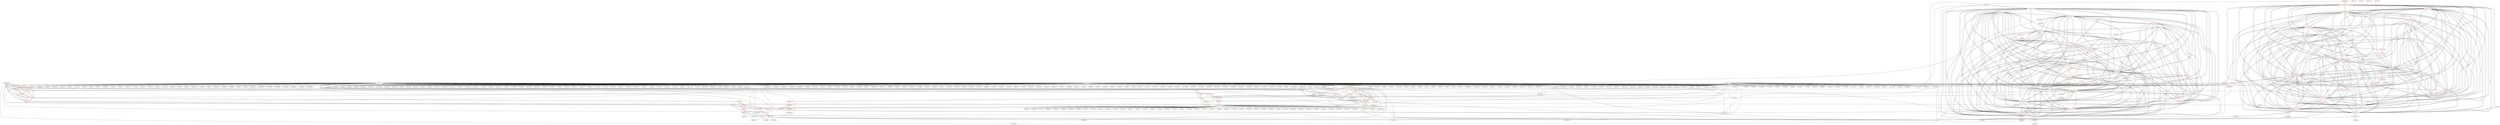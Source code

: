graph {
	468 [label="(468) R35_T2" color=red]
	469 [label="(469) R52_T1"]
	467 [label="(467) T22_T1"]
	488 [label="(488) T14_T1"]
	489 [label="(489) T15_T1"]
	491 [label="(491) T17_T1"]
	490 [label="(490) T16_T1"]
	504 [label="(504) R35_T1"]
	469 [label="(469) R52_T1" color=red]
	474 [label="(474) D1"]
	468 [label="(468) R35_T2"]
	467 [label="(467) T22_T1"]
	470 [label="(470) R58_T1" color=red]
	471 [label="(471) R57_T1"]
	472 [label="(472) D2"]
	471 [label="(471) R57_T1" color=red]
	472 [label="(472) D2"]
	470 [label="(470) R58_T1"]
	472 [label="(472) D2" color=red]
	474 [label="(474) D1"]
	473 [label="(473) C8"]
	471 [label="(471) R57_T1"]
	470 [label="(470) R58_T1"]
	508 [label="(508) R80_P3"]
	473 [label="(473) C8" color=red]
	474 [label="(474) D1"]
	472 [label="(472) D2"]
	474 [label="(474) D1" color=red]
	472 [label="(472) D2"]
	473 [label="(473) C8"]
	469 [label="(469) R52_T1"]
	475 [label="(475) R36_T2" color=red]
	60 [label="(60) U303"]
	54 [label="(54) U301"]
	480 [label="(480) T18_T2"]
	476 [label="(476) R37_T2" color=red]
	459 [label="(459) J1302"]
	435 [label="(435) TR1301"]
	481 [label="(481) T19_T2"]
	477 [label="(477) R38_T2" color=red]
	427 [label="(427) U1201"]
	40 [label="(40) U201"]
	482 [label="(482) T20_T2"]
	478 [label="(478) R39_T2" color=red]
	40 [label="(40) U201"]
	180 [label="(180) D612"]
	152 [label="(152) R602"]
	483 [label="(483) T21_T2"]
	479 [label="(479) R40_T2" color=red]
	482 [label="(482) T20_T2"]
	483 [label="(483) T21_T2"]
	481 [label="(481) T19_T2"]
	467 [label="(467) T22_T1"]
	480 [label="(480) T18_T2"]
	480 [label="(480) T18_T2" color=red]
	482 [label="(482) T20_T2"]
	483 [label="(483) T21_T2"]
	481 [label="(481) T19_T2"]
	479 [label="(479) R40_T2"]
	467 [label="(467) T22_T1"]
	475 [label="(475) R36_T2"]
	481 [label="(481) T19_T2" color=red]
	482 [label="(482) T20_T2"]
	483 [label="(483) T21_T2"]
	479 [label="(479) R40_T2"]
	467 [label="(467) T22_T1"]
	480 [label="(480) T18_T2"]
	476 [label="(476) R37_T2"]
	482 [label="(482) T20_T2" color=red]
	483 [label="(483) T21_T2"]
	481 [label="(481) T19_T2"]
	479 [label="(479) R40_T2"]
	467 [label="(467) T22_T1"]
	480 [label="(480) T18_T2"]
	477 [label="(477) R38_T2"]
	483 [label="(483) T21_T2" color=red]
	482 [label="(482) T20_T2"]
	481 [label="(481) T19_T2"]
	479 [label="(479) R40_T2"]
	467 [label="(467) T22_T1"]
	480 [label="(480) T18_T2"]
	478 [label="(478) R39_T2"]
	484 [label="(484) T10_T1" color=red]
	492 [label="(492) R23_T1"]
	500 [label="(500) R31_T1"]
	493 [label="(493) R27_T1"]
	485 [label="(485) T11_T1" color=red]
	497 [label="(497) R24_T1"]
	501 [label="(501) R32_T1"]
	494 [label="(494) R28_T1"]
	486 [label="(486) T12_T1" color=red]
	502 [label="(502) R33_T1"]
	495 [label="(495) R29_T1"]
	496 [label="(496) R25_T1"]
	487 [label="(487) T13_T1" color=red]
	503 [label="(503) R34_T1"]
	499 [label="(499) R30_T1"]
	498 [label="(498) R26_T1"]
	488 [label="(488) T14_T1" color=red]
	489 [label="(489) T15_T1"]
	491 [label="(491) T17_T1"]
	490 [label="(490) T16_T1"]
	504 [label="(504) R35_T1"]
	468 [label="(468) R35_T2"]
	500 [label="(500) R31_T1"]
	489 [label="(489) T15_T1" color=red]
	488 [label="(488) T14_T1"]
	491 [label="(491) T17_T1"]
	490 [label="(490) T16_T1"]
	504 [label="(504) R35_T1"]
	468 [label="(468) R35_T2"]
	501 [label="(501) R32_T1"]
	490 [label="(490) T16_T1" color=red]
	488 [label="(488) T14_T1"]
	489 [label="(489) T15_T1"]
	491 [label="(491) T17_T1"]
	504 [label="(504) R35_T1"]
	468 [label="(468) R35_T2"]
	502 [label="(502) R33_T1"]
	491 [label="(491) T17_T1" color=red]
	488 [label="(488) T14_T1"]
	489 [label="(489) T15_T1"]
	490 [label="(490) T16_T1"]
	504 [label="(504) R35_T1"]
	468 [label="(468) R35_T2"]
	503 [label="(503) R34_T1"]
	492 [label="(492) R23_T1" color=red]
	120 [label="(120) R411"]
	40 [label="(40) U201"]
	484 [label="(484) T10_T1"]
	493 [label="(493) R27_T1" color=red]
	500 [label="(500) R31_T1"]
	484 [label="(484) T10_T1"]
	494 [label="(494) R28_T1" color=red]
	501 [label="(501) R32_T1"]
	485 [label="(485) T11_T1"]
	495 [label="(495) R29_T1" color=red]
	502 [label="(502) R33_T1"]
	486 [label="(486) T12_T1"]
	505 [label="(505) R29_T1_T"]
	496 [label="(496) R25_T1" color=red]
	192 [label="(192) U702"]
	191 [label="(191) U701"]
	186 [label="(186) J701"]
	486 [label="(486) T12_T1"]
	497 [label="(497) R24_T1" color=red]
	329 [label="(329) D903"]
	302 [label="(302) U901"]
	318 [label="(318) R916"]
	315 [label="(315) R906"]
	427 [label="(427) U1201"]
	156 [label="(156) J603"]
	34 [label="(34) FB202"]
	323 [label="(323) D906"]
	296 [label="(296) C901"]
	180 [label="(180) D612"]
	297 [label="(297) D908"]
	322 [label="(322) C903"]
	301 [label="(301) C910"]
	179 [label="(179) D622"]
	335 [label="(335) R908"]
	300 [label="(300) C909"]
	333 [label="(333) D905"]
	325 [label="(325) R907"]
	332 [label="(332) C904"]
	338 [label="(338) R920"]
	328 [label="(328) R918"]
	319 [label="(319) D902"]
	16 [label="(16) C209"]
	178 [label="(178) D620"]
	421 [label="(421) R1206"]
	305 [label="(305) R905"]
	413 [label="(413) R1201"]
	304 [label="(304) R901"]
	414 [label="(414) J1201"]
	339 [label="(339) D904"]
	423 [label="(423) C1202"]
	428 [label="(428) C1201"]
	312 [label="(312) C902"]
	309 [label="(309) D901"]
	313 [label="(313) D907"]
	27 [label="(27) C212"]
	308 [label="(308) R914"]
	422 [label="(422) D1202"]
	345 [label="(345) R903"]
	346 [label="(346) R904"]
	344 [label="(344) R902"]
	342 [label="(342) J901"]
	398 [label="(398) FB1102"]
	352 [label="(352) C913"]
	350 [label="(350) C911"]
	351 [label="(351) C912"]
	353 [label="(353) C914"]
	181 [label="(181) D616"]
	40 [label="(40) U201"]
	485 [label="(485) T11_T1"]
	498 [label="(498) R26_T1" color=red]
	137 [label="(137) U501"]
	40 [label="(40) U201"]
	139 [label="(139) C502"]
	399 [label="(399) D1103"]
	146 [label="(146) C503"]
	144 [label="(144) FB501"]
	138 [label="(138) U502"]
	487 [label="(487) T13_T1"]
	499 [label="(499) R30_T1" color=red]
	487 [label="(487) T13_T1"]
	503 [label="(503) R34_T1"]
	500 [label="(500) R31_T1" color=red]
	493 [label="(493) R27_T1"]
	484 [label="(484) T10_T1"]
	488 [label="(488) T14_T1"]
	501 [label="(501) R32_T1" color=red]
	489 [label="(489) T15_T1"]
	485 [label="(485) T11_T1"]
	494 [label="(494) R28_T1"]
	502 [label="(502) R33_T1" color=red]
	490 [label="(490) T16_T1"]
	495 [label="(495) R29_T1"]
	486 [label="(486) T12_T1"]
	503 [label="(503) R34_T1" color=red]
	491 [label="(491) T17_T1"]
	487 [label="(487) T13_T1"]
	499 [label="(499) R30_T1"]
	504 [label="(504) R35_T1" color=red]
	488 [label="(488) T14_T1"]
	489 [label="(489) T15_T1"]
	491 [label="(491) T17_T1"]
	490 [label="(490) T16_T1"]
	468 [label="(468) R35_T2"]
	505 [label="(505) R29_T1_T" color=red]
	495 [label="(495) R29_T1"]
	506 [label="(506) T80_P3" color=red]
	507 [label="(507) R81_P3"]
	509 [label="(509) R82_P3"]
	508 [label="(508) R80_P3"]
	507 [label="(507) R81_P3" color=red]
	434 [label="(434) U1302"]
	455 [label="(455) U1303"]
	506 [label="(506) T80_P3"]
	508 [label="(508) R80_P3" color=red]
	472 [label="(472) D2"]
	506 [label="(506) T80_P3"]
	509 [label="(509) R82_P3" color=red]
	450 [label="(450) R1312"]
	506 [label="(506) T80_P3"]
	510 [label="(510) T22_T1_2" color=red]
	527 [label="(527) T10_T1_2"]
	528 [label="(528) T11_T1_2"]
	529 [label="(529) T12_T1_2"]
	530 [label="(530) T13_T1_2"]
	525 [label="(525) T20_T2_2"]
	531 [label="(531) T14_T1_2"]
	532 [label="(532) T15_T1_2"]
	523 [label="(523) T18_T2_2"]
	526 [label="(526) T21_T2_2"]
	524 [label="(524) T19_T2_2"]
	516 [label="(516) C8_2"]
	533 [label="(533) T16_T1_2"]
	534 [label="(534) T17_T1_2"]
	515 [label="(515) D2_2"]
	514 [label="(514) R57_T1_2"]
	511 [label="(511) R35_T2_2"]
	512 [label="(512) R52_T1_2"]
	522 [label="(522) R40_T2_2"]
	511 [label="(511) R35_T2_2" color=red]
	512 [label="(512) R52_T1_2"]
	510 [label="(510) T22_T1_2"]
	531 [label="(531) T14_T1_2"]
	532 [label="(532) T15_T1_2"]
	534 [label="(534) T17_T1_2"]
	533 [label="(533) T16_T1_2"]
	547 [label="(547) R35_T1_2"]
	512 [label="(512) R52_T1_2" color=red]
	517 [label="(517) D1_2"]
	511 [label="(511) R35_T2_2"]
	510 [label="(510) T22_T1_2"]
	513 [label="(513) R58_T1_2" color=red]
	515 [label="(515) D2_2"]
	522 [label="(522) R40_T2_2"]
	536 [label="(536) R27_T1_2"]
	537 [label="(537) R28_T1_2"]
	538 [label="(538) R29_T1_2"]
	542 [label="(542) R30_T1_2"]
	547 [label="(547) R35_T1_2"]
	548 [label="(548) R58_T1_T_2"]
	514 [label="(514) R57_T1_2" color=red]
	527 [label="(527) T10_T1_2"]
	528 [label="(528) T11_T1_2"]
	529 [label="(529) T12_T1_2"]
	530 [label="(530) T13_T1_2"]
	525 [label="(525) T20_T2_2"]
	531 [label="(531) T14_T1_2"]
	532 [label="(532) T15_T1_2"]
	523 [label="(523) T18_T2_2"]
	526 [label="(526) T21_T2_2"]
	524 [label="(524) T19_T2_2"]
	516 [label="(516) C8_2"]
	533 [label="(533) T16_T1_2"]
	534 [label="(534) T17_T1_2"]
	515 [label="(515) D2_2"]
	510 [label="(510) T22_T1_2"]
	548 [label="(548) R58_T1_T_2"]
	515 [label="(515) D2_2" color=red]
	513 [label="(513) R58_T1_2"]
	522 [label="(522) R40_T2_2"]
	536 [label="(536) R27_T1_2"]
	537 [label="(537) R28_T1_2"]
	538 [label="(538) R29_T1_2"]
	542 [label="(542) R30_T1_2"]
	547 [label="(547) R35_T1_2"]
	527 [label="(527) T10_T1_2"]
	528 [label="(528) T11_T1_2"]
	529 [label="(529) T12_T1_2"]
	530 [label="(530) T13_T1_2"]
	525 [label="(525) T20_T2_2"]
	531 [label="(531) T14_T1_2"]
	532 [label="(532) T15_T1_2"]
	523 [label="(523) T18_T2_2"]
	526 [label="(526) T21_T2_2"]
	524 [label="(524) T19_T2_2"]
	516 [label="(516) C8_2"]
	533 [label="(533) T16_T1_2"]
	534 [label="(534) T17_T1_2"]
	510 [label="(510) T22_T1_2"]
	514 [label="(514) R57_T1_2"]
	517 [label="(517) D1_2"]
	548 [label="(548) R58_T1_T_2"]
	551 [label="(551) R80_P3_2"]
	516 [label="(516) C8_2" color=red]
	527 [label="(527) T10_T1_2"]
	528 [label="(528) T11_T1_2"]
	529 [label="(529) T12_T1_2"]
	530 [label="(530) T13_T1_2"]
	525 [label="(525) T20_T2_2"]
	531 [label="(531) T14_T1_2"]
	532 [label="(532) T15_T1_2"]
	523 [label="(523) T18_T2_2"]
	526 [label="(526) T21_T2_2"]
	524 [label="(524) T19_T2_2"]
	533 [label="(533) T16_T1_2"]
	534 [label="(534) T17_T1_2"]
	515 [label="(515) D2_2"]
	510 [label="(510) T22_T1_2"]
	514 [label="(514) R57_T1_2"]
	517 [label="(517) D1_2"]
	517 [label="(517) D1_2" color=red]
	515 [label="(515) D2_2"]
	516 [label="(516) C8_2"]
	512 [label="(512) R52_T1_2"]
	518 [label="(518) R36_T2_2" color=red]
	256 [label="(256) K803"]
	253 [label="(253) J804"]
	523 [label="(523) T18_T2_2"]
	519 [label="(519) R37_T2_2" color=red]
	101 [label="(101) U403"]
	40 [label="(40) U201"]
	524 [label="(524) T19_T2_2"]
	520 [label="(520) R38_T2_2" color=red]
	224 [label="(224) R715"]
	222 [label="(222) D707"]
	525 [label="(525) T20_T2_2"]
	521 [label="(521) R39_T2_2" color=red]
	219 [label="(219) R714"]
	217 [label="(217) D706"]
	526 [label="(526) T21_T2_2"]
	522 [label="(522) R40_T2_2" color=red]
	515 [label="(515) D2_2"]
	513 [label="(513) R58_T1_2"]
	536 [label="(536) R27_T1_2"]
	537 [label="(537) R28_T1_2"]
	538 [label="(538) R29_T1_2"]
	542 [label="(542) R30_T1_2"]
	547 [label="(547) R35_T1_2"]
	525 [label="(525) T20_T2_2"]
	526 [label="(526) T21_T2_2"]
	524 [label="(524) T19_T2_2"]
	510 [label="(510) T22_T1_2"]
	523 [label="(523) T18_T2_2"]
	523 [label="(523) T18_T2_2" color=red]
	527 [label="(527) T10_T1_2"]
	528 [label="(528) T11_T1_2"]
	529 [label="(529) T12_T1_2"]
	530 [label="(530) T13_T1_2"]
	525 [label="(525) T20_T2_2"]
	531 [label="(531) T14_T1_2"]
	532 [label="(532) T15_T1_2"]
	526 [label="(526) T21_T2_2"]
	524 [label="(524) T19_T2_2"]
	516 [label="(516) C8_2"]
	533 [label="(533) T16_T1_2"]
	534 [label="(534) T17_T1_2"]
	515 [label="(515) D2_2"]
	510 [label="(510) T22_T1_2"]
	514 [label="(514) R57_T1_2"]
	522 [label="(522) R40_T2_2"]
	518 [label="(518) R36_T2_2"]
	524 [label="(524) T19_T2_2" color=red]
	527 [label="(527) T10_T1_2"]
	528 [label="(528) T11_T1_2"]
	529 [label="(529) T12_T1_2"]
	530 [label="(530) T13_T1_2"]
	525 [label="(525) T20_T2_2"]
	531 [label="(531) T14_T1_2"]
	532 [label="(532) T15_T1_2"]
	523 [label="(523) T18_T2_2"]
	526 [label="(526) T21_T2_2"]
	516 [label="(516) C8_2"]
	533 [label="(533) T16_T1_2"]
	534 [label="(534) T17_T1_2"]
	515 [label="(515) D2_2"]
	510 [label="(510) T22_T1_2"]
	514 [label="(514) R57_T1_2"]
	522 [label="(522) R40_T2_2"]
	519 [label="(519) R37_T2_2"]
	525 [label="(525) T20_T2_2" color=red]
	527 [label="(527) T10_T1_2"]
	528 [label="(528) T11_T1_2"]
	529 [label="(529) T12_T1_2"]
	530 [label="(530) T13_T1_2"]
	531 [label="(531) T14_T1_2"]
	532 [label="(532) T15_T1_2"]
	523 [label="(523) T18_T2_2"]
	526 [label="(526) T21_T2_2"]
	524 [label="(524) T19_T2_2"]
	516 [label="(516) C8_2"]
	533 [label="(533) T16_T1_2"]
	534 [label="(534) T17_T1_2"]
	515 [label="(515) D2_2"]
	510 [label="(510) T22_T1_2"]
	514 [label="(514) R57_T1_2"]
	522 [label="(522) R40_T2_2"]
	520 [label="(520) R38_T2_2"]
	526 [label="(526) T21_T2_2" color=red]
	527 [label="(527) T10_T1_2"]
	528 [label="(528) T11_T1_2"]
	529 [label="(529) T12_T1_2"]
	530 [label="(530) T13_T1_2"]
	525 [label="(525) T20_T2_2"]
	531 [label="(531) T14_T1_2"]
	532 [label="(532) T15_T1_2"]
	523 [label="(523) T18_T2_2"]
	524 [label="(524) T19_T2_2"]
	516 [label="(516) C8_2"]
	533 [label="(533) T16_T1_2"]
	534 [label="(534) T17_T1_2"]
	515 [label="(515) D2_2"]
	510 [label="(510) T22_T1_2"]
	514 [label="(514) R57_T1_2"]
	522 [label="(522) R40_T2_2"]
	521 [label="(521) R39_T2_2"]
	527 [label="(527) T10_T1_2" color=red]
	528 [label="(528) T11_T1_2"]
	529 [label="(529) T12_T1_2"]
	530 [label="(530) T13_T1_2"]
	525 [label="(525) T20_T2_2"]
	531 [label="(531) T14_T1_2"]
	532 [label="(532) T15_T1_2"]
	523 [label="(523) T18_T2_2"]
	526 [label="(526) T21_T2_2"]
	524 [label="(524) T19_T2_2"]
	516 [label="(516) C8_2"]
	533 [label="(533) T16_T1_2"]
	534 [label="(534) T17_T1_2"]
	515 [label="(515) D2_2"]
	510 [label="(510) T22_T1_2"]
	514 [label="(514) R57_T1_2"]
	535 [label="(535) R23_T1_2"]
	543 [label="(543) R31_T1_2"]
	536 [label="(536) R27_T1_2"]
	528 [label="(528) T11_T1_2" color=red]
	527 [label="(527) T10_T1_2"]
	529 [label="(529) T12_T1_2"]
	530 [label="(530) T13_T1_2"]
	525 [label="(525) T20_T2_2"]
	531 [label="(531) T14_T1_2"]
	532 [label="(532) T15_T1_2"]
	523 [label="(523) T18_T2_2"]
	526 [label="(526) T21_T2_2"]
	524 [label="(524) T19_T2_2"]
	516 [label="(516) C8_2"]
	533 [label="(533) T16_T1_2"]
	534 [label="(534) T17_T1_2"]
	515 [label="(515) D2_2"]
	510 [label="(510) T22_T1_2"]
	514 [label="(514) R57_T1_2"]
	540 [label="(540) R24_T1_2"]
	544 [label="(544) R32_T1_2"]
	537 [label="(537) R28_T1_2"]
	529 [label="(529) T12_T1_2" color=red]
	527 [label="(527) T10_T1_2"]
	528 [label="(528) T11_T1_2"]
	530 [label="(530) T13_T1_2"]
	525 [label="(525) T20_T2_2"]
	531 [label="(531) T14_T1_2"]
	532 [label="(532) T15_T1_2"]
	523 [label="(523) T18_T2_2"]
	526 [label="(526) T21_T2_2"]
	524 [label="(524) T19_T2_2"]
	516 [label="(516) C8_2"]
	533 [label="(533) T16_T1_2"]
	534 [label="(534) T17_T1_2"]
	515 [label="(515) D2_2"]
	510 [label="(510) T22_T1_2"]
	514 [label="(514) R57_T1_2"]
	545 [label="(545) R33_T1_2"]
	538 [label="(538) R29_T1_2"]
	539 [label="(539) R25_T1_2"]
	530 [label="(530) T13_T1_2" color=red]
	527 [label="(527) T10_T1_2"]
	528 [label="(528) T11_T1_2"]
	529 [label="(529) T12_T1_2"]
	525 [label="(525) T20_T2_2"]
	531 [label="(531) T14_T1_2"]
	532 [label="(532) T15_T1_2"]
	523 [label="(523) T18_T2_2"]
	526 [label="(526) T21_T2_2"]
	524 [label="(524) T19_T2_2"]
	516 [label="(516) C8_2"]
	533 [label="(533) T16_T1_2"]
	534 [label="(534) T17_T1_2"]
	515 [label="(515) D2_2"]
	510 [label="(510) T22_T1_2"]
	514 [label="(514) R57_T1_2"]
	546 [label="(546) R34_T1_2"]
	542 [label="(542) R30_T1_2"]
	541 [label="(541) R26_T1_2"]
	531 [label="(531) T14_T1_2" color=red]
	527 [label="(527) T10_T1_2"]
	528 [label="(528) T11_T1_2"]
	529 [label="(529) T12_T1_2"]
	530 [label="(530) T13_T1_2"]
	525 [label="(525) T20_T2_2"]
	532 [label="(532) T15_T1_2"]
	523 [label="(523) T18_T2_2"]
	526 [label="(526) T21_T2_2"]
	524 [label="(524) T19_T2_2"]
	516 [label="(516) C8_2"]
	533 [label="(533) T16_T1_2"]
	534 [label="(534) T17_T1_2"]
	515 [label="(515) D2_2"]
	510 [label="(510) T22_T1_2"]
	514 [label="(514) R57_T1_2"]
	547 [label="(547) R35_T1_2"]
	511 [label="(511) R35_T2_2"]
	543 [label="(543) R31_T1_2"]
	532 [label="(532) T15_T1_2" color=red]
	527 [label="(527) T10_T1_2"]
	528 [label="(528) T11_T1_2"]
	529 [label="(529) T12_T1_2"]
	530 [label="(530) T13_T1_2"]
	525 [label="(525) T20_T2_2"]
	531 [label="(531) T14_T1_2"]
	523 [label="(523) T18_T2_2"]
	526 [label="(526) T21_T2_2"]
	524 [label="(524) T19_T2_2"]
	516 [label="(516) C8_2"]
	533 [label="(533) T16_T1_2"]
	534 [label="(534) T17_T1_2"]
	515 [label="(515) D2_2"]
	510 [label="(510) T22_T1_2"]
	514 [label="(514) R57_T1_2"]
	547 [label="(547) R35_T1_2"]
	511 [label="(511) R35_T2_2"]
	544 [label="(544) R32_T1_2"]
	533 [label="(533) T16_T1_2" color=red]
	527 [label="(527) T10_T1_2"]
	528 [label="(528) T11_T1_2"]
	529 [label="(529) T12_T1_2"]
	530 [label="(530) T13_T1_2"]
	525 [label="(525) T20_T2_2"]
	531 [label="(531) T14_T1_2"]
	532 [label="(532) T15_T1_2"]
	523 [label="(523) T18_T2_2"]
	526 [label="(526) T21_T2_2"]
	524 [label="(524) T19_T2_2"]
	516 [label="(516) C8_2"]
	534 [label="(534) T17_T1_2"]
	515 [label="(515) D2_2"]
	510 [label="(510) T22_T1_2"]
	514 [label="(514) R57_T1_2"]
	547 [label="(547) R35_T1_2"]
	511 [label="(511) R35_T2_2"]
	545 [label="(545) R33_T1_2"]
	534 [label="(534) T17_T1_2" color=red]
	527 [label="(527) T10_T1_2"]
	528 [label="(528) T11_T1_2"]
	529 [label="(529) T12_T1_2"]
	530 [label="(530) T13_T1_2"]
	525 [label="(525) T20_T2_2"]
	531 [label="(531) T14_T1_2"]
	532 [label="(532) T15_T1_2"]
	523 [label="(523) T18_T2_2"]
	526 [label="(526) T21_T2_2"]
	524 [label="(524) T19_T2_2"]
	516 [label="(516) C8_2"]
	533 [label="(533) T16_T1_2"]
	515 [label="(515) D2_2"]
	510 [label="(510) T22_T1_2"]
	514 [label="(514) R57_T1_2"]
	547 [label="(547) R35_T1_2"]
	511 [label="(511) R35_T2_2"]
	546 [label="(546) R34_T1_2"]
	535 [label="(535) R23_T1_2" color=red]
	119 [label="(119) U402"]
	98 [label="(98) C403"]
	527 [label="(527) T10_T1_2"]
	536 [label="(536) R27_T1_2" color=red]
	515 [label="(515) D2_2"]
	513 [label="(513) R58_T1_2"]
	522 [label="(522) R40_T2_2"]
	537 [label="(537) R28_T1_2"]
	538 [label="(538) R29_T1_2"]
	542 [label="(542) R30_T1_2"]
	547 [label="(547) R35_T1_2"]
	543 [label="(543) R31_T1_2"]
	527 [label="(527) T10_T1_2"]
	537 [label="(537) R28_T1_2" color=red]
	515 [label="(515) D2_2"]
	513 [label="(513) R58_T1_2"]
	522 [label="(522) R40_T2_2"]
	536 [label="(536) R27_T1_2"]
	538 [label="(538) R29_T1_2"]
	542 [label="(542) R30_T1_2"]
	547 [label="(547) R35_T1_2"]
	544 [label="(544) R32_T1_2"]
	528 [label="(528) T11_T1_2"]
	538 [label="(538) R29_T1_2" color=red]
	515 [label="(515) D2_2"]
	513 [label="(513) R58_T1_2"]
	522 [label="(522) R40_T2_2"]
	536 [label="(536) R27_T1_2"]
	537 [label="(537) R28_T1_2"]
	542 [label="(542) R30_T1_2"]
	547 [label="(547) R35_T1_2"]
	545 [label="(545) R33_T1_2"]
	529 [label="(529) T12_T1_2"]
	539 [label="(539) R25_T1_2" color=red]
	369 [label="(369) U1002"]
	373 [label="(373) R1001"]
	529 [label="(529) T12_T1_2"]
	540 [label="(540) R24_T1_2" color=red]
	40 [label="(40) U201"]
	528 [label="(528) T11_T1_2"]
	541 [label="(541) R26_T1_2" color=red]
	40 [label="(40) U201"]
	75 [label="(75) R304"]
	530 [label="(530) T13_T1_2"]
	542 [label="(542) R30_T1_2" color=red]
	515 [label="(515) D2_2"]
	513 [label="(513) R58_T1_2"]
	522 [label="(522) R40_T2_2"]
	536 [label="(536) R27_T1_2"]
	537 [label="(537) R28_T1_2"]
	538 [label="(538) R29_T1_2"]
	547 [label="(547) R35_T1_2"]
	530 [label="(530) T13_T1_2"]
	546 [label="(546) R34_T1_2"]
	543 [label="(543) R31_T1_2" color=red]
	536 [label="(536) R27_T1_2"]
	527 [label="(527) T10_T1_2"]
	531 [label="(531) T14_T1_2"]
	544 [label="(544) R32_T1_2" color=red]
	532 [label="(532) T15_T1_2"]
	528 [label="(528) T11_T1_2"]
	537 [label="(537) R28_T1_2"]
	545 [label="(545) R33_T1_2" color=red]
	533 [label="(533) T16_T1_2"]
	538 [label="(538) R29_T1_2"]
	529 [label="(529) T12_T1_2"]
	546 [label="(546) R34_T1_2" color=red]
	534 [label="(534) T17_T1_2"]
	530 [label="(530) T13_T1_2"]
	542 [label="(542) R30_T1_2"]
	547 [label="(547) R35_T1_2" color=red]
	515 [label="(515) D2_2"]
	513 [label="(513) R58_T1_2"]
	522 [label="(522) R40_T2_2"]
	536 [label="(536) R27_T1_2"]
	537 [label="(537) R28_T1_2"]
	538 [label="(538) R29_T1_2"]
	542 [label="(542) R30_T1_2"]
	531 [label="(531) T14_T1_2"]
	532 [label="(532) T15_T1_2"]
	534 [label="(534) T17_T1_2"]
	533 [label="(533) T16_T1_2"]
	511 [label="(511) R35_T2_2"]
	548 [label="(548) R58_T1_T_2" color=red]
	514 [label="(514) R57_T1_2"]
	515 [label="(515) D2_2"]
	513 [label="(513) R58_T1_2"]
	549 [label="(549) T80_P3_2" color=red]
	550 [label="(550) R81_P3_2"]
	552 [label="(552) R82_P3_2"]
	551 [label="(551) R80_P3_2"]
	550 [label="(550) R81_P3_2" color=red]
	119 [label="(119) U402"]
	549 [label="(549) T80_P3_2"]
	551 [label="(551) R80_P3_2" color=red]
	515 [label="(515) D2_2"]
	549 [label="(549) T80_P3_2"]
	552 [label="(552) R82_P3_2" color=red]
	128 [label="(128) C408"]
	549 [label="(549) T80_P3_2"]
	553 [label="(553) T22_T1_3" color=red]
	570 [label="(570) T10_T1_3"]
	571 [label="(571) T11_T1_3"]
	572 [label="(572) T12_T1_3"]
	573 [label="(573) T13_T1_3"]
	568 [label="(568) T20_T2_3"]
	574 [label="(574) T14_T1_3"]
	575 [label="(575) T15_T1_3"]
	566 [label="(566) T18_T2_3"]
	569 [label="(569) T21_T2_3"]
	567 [label="(567) T19_T2_3"]
	559 [label="(559) C8_3"]
	576 [label="(576) T16_T1_3"]
	577 [label="(577) T17_T1_3"]
	558 [label="(558) D2_3"]
	557 [label="(557) R57_T1_3"]
	554 [label="(554) R35_T2_3"]
	555 [label="(555) R52_T1_3"]
	565 [label="(565) R40_T2_3"]
	554 [label="(554) R35_T2_3" color=red]
	555 [label="(555) R52_T1_3"]
	553 [label="(553) T22_T1_3"]
	574 [label="(574) T14_T1_3"]
	575 [label="(575) T15_T1_3"]
	577 [label="(577) T17_T1_3"]
	576 [label="(576) T16_T1_3"]
	590 [label="(590) R35_T1_3"]
	555 [label="(555) R52_T1_3" color=red]
	560 [label="(560) D1_3"]
	554 [label="(554) R35_T2_3"]
	553 [label="(553) T22_T1_3"]
	556 [label="(556) R58_T1_3" color=red]
	557 [label="(557) R57_T1_3"]
	558 [label="(558) D2_3"]
	591 [label="(591) R58_T1_T_3"]
	557 [label="(557) R57_T1_3" color=red]
	570 [label="(570) T10_T1_3"]
	571 [label="(571) T11_T1_3"]
	572 [label="(572) T12_T1_3"]
	573 [label="(573) T13_T1_3"]
	568 [label="(568) T20_T2_3"]
	574 [label="(574) T14_T1_3"]
	575 [label="(575) T15_T1_3"]
	566 [label="(566) T18_T2_3"]
	569 [label="(569) T21_T2_3"]
	567 [label="(567) T19_T2_3"]
	559 [label="(559) C8_3"]
	576 [label="(576) T16_T1_3"]
	577 [label="(577) T17_T1_3"]
	558 [label="(558) D2_3"]
	553 [label="(553) T22_T1_3"]
	556 [label="(556) R58_T1_3"]
	558 [label="(558) D2_3" color=red]
	591 [label="(591) R58_T1_T_3"]
	565 [label="(565) R40_T2_3"]
	579 [label="(579) R27_T1_3"]
	580 [label="(580) R28_T1_3"]
	581 [label="(581) R29_T1_3"]
	585 [label="(585) R30_T1_3"]
	590 [label="(590) R35_T1_3"]
	570 [label="(570) T10_T1_3"]
	571 [label="(571) T11_T1_3"]
	572 [label="(572) T12_T1_3"]
	573 [label="(573) T13_T1_3"]
	568 [label="(568) T20_T2_3"]
	574 [label="(574) T14_T1_3"]
	575 [label="(575) T15_T1_3"]
	566 [label="(566) T18_T2_3"]
	569 [label="(569) T21_T2_3"]
	567 [label="(567) T19_T2_3"]
	559 [label="(559) C8_3"]
	576 [label="(576) T16_T1_3"]
	577 [label="(577) T17_T1_3"]
	553 [label="(553) T22_T1_3"]
	557 [label="(557) R57_T1_3"]
	560 [label="(560) D1_3"]
	556 [label="(556) R58_T1_3"]
	594 [label="(594) R80_P3_3"]
	559 [label="(559) C8_3" color=red]
	570 [label="(570) T10_T1_3"]
	571 [label="(571) T11_T1_3"]
	572 [label="(572) T12_T1_3"]
	573 [label="(573) T13_T1_3"]
	568 [label="(568) T20_T2_3"]
	574 [label="(574) T14_T1_3"]
	575 [label="(575) T15_T1_3"]
	566 [label="(566) T18_T2_3"]
	569 [label="(569) T21_T2_3"]
	567 [label="(567) T19_T2_3"]
	576 [label="(576) T16_T1_3"]
	577 [label="(577) T17_T1_3"]
	558 [label="(558) D2_3"]
	553 [label="(553) T22_T1_3"]
	557 [label="(557) R57_T1_3"]
	560 [label="(560) D1_3"]
	560 [label="(560) D1_3" color=red]
	558 [label="(558) D2_3"]
	559 [label="(559) C8_3"]
	555 [label="(555) R52_T1_3"]
	561 [label="(561) R36_T2_3" color=red]
	78 [label="(78) R308"]
	40 [label="(40) U201"]
	566 [label="(566) T18_T2_3"]
	562 [label="(562) R37_T2_3" color=red]
	40 [label="(40) U201"]
	381 [label="(381) U1001"]
	567 [label="(567) T19_T2_3"]
	563 [label="(563) R38_T2_3" color=red]
	434 [label="(434) U1302"]
	568 [label="(568) T20_T2_3"]
	564 [label="(564) R39_T2_3" color=red]
	368 [label="(368) J1001"]
	40 [label="(40) U201"]
	357 [label="(357) R1008"]
	569 [label="(569) T21_T2_3"]
	565 [label="(565) R40_T2_3" color=red]
	558 [label="(558) D2_3"]
	591 [label="(591) R58_T1_T_3"]
	579 [label="(579) R27_T1_3"]
	580 [label="(580) R28_T1_3"]
	581 [label="(581) R29_T1_3"]
	585 [label="(585) R30_T1_3"]
	590 [label="(590) R35_T1_3"]
	568 [label="(568) T20_T2_3"]
	569 [label="(569) T21_T2_3"]
	567 [label="(567) T19_T2_3"]
	553 [label="(553) T22_T1_3"]
	566 [label="(566) T18_T2_3"]
	566 [label="(566) T18_T2_3" color=red]
	570 [label="(570) T10_T1_3"]
	571 [label="(571) T11_T1_3"]
	572 [label="(572) T12_T1_3"]
	573 [label="(573) T13_T1_3"]
	568 [label="(568) T20_T2_3"]
	574 [label="(574) T14_T1_3"]
	575 [label="(575) T15_T1_3"]
	569 [label="(569) T21_T2_3"]
	567 [label="(567) T19_T2_3"]
	559 [label="(559) C8_3"]
	576 [label="(576) T16_T1_3"]
	577 [label="(577) T17_T1_3"]
	558 [label="(558) D2_3"]
	553 [label="(553) T22_T1_3"]
	557 [label="(557) R57_T1_3"]
	565 [label="(565) R40_T2_3"]
	561 [label="(561) R36_T2_3"]
	567 [label="(567) T19_T2_3" color=red]
	570 [label="(570) T10_T1_3"]
	571 [label="(571) T11_T1_3"]
	572 [label="(572) T12_T1_3"]
	573 [label="(573) T13_T1_3"]
	568 [label="(568) T20_T2_3"]
	574 [label="(574) T14_T1_3"]
	575 [label="(575) T15_T1_3"]
	566 [label="(566) T18_T2_3"]
	569 [label="(569) T21_T2_3"]
	559 [label="(559) C8_3"]
	576 [label="(576) T16_T1_3"]
	577 [label="(577) T17_T1_3"]
	558 [label="(558) D2_3"]
	553 [label="(553) T22_T1_3"]
	557 [label="(557) R57_T1_3"]
	565 [label="(565) R40_T2_3"]
	562 [label="(562) R37_T2_3"]
	568 [label="(568) T20_T2_3" color=red]
	570 [label="(570) T10_T1_3"]
	571 [label="(571) T11_T1_3"]
	572 [label="(572) T12_T1_3"]
	573 [label="(573) T13_T1_3"]
	574 [label="(574) T14_T1_3"]
	575 [label="(575) T15_T1_3"]
	566 [label="(566) T18_T2_3"]
	569 [label="(569) T21_T2_3"]
	567 [label="(567) T19_T2_3"]
	559 [label="(559) C8_3"]
	576 [label="(576) T16_T1_3"]
	577 [label="(577) T17_T1_3"]
	558 [label="(558) D2_3"]
	553 [label="(553) T22_T1_3"]
	557 [label="(557) R57_T1_3"]
	565 [label="(565) R40_T2_3"]
	563 [label="(563) R38_T2_3"]
	569 [label="(569) T21_T2_3" color=red]
	570 [label="(570) T10_T1_3"]
	571 [label="(571) T11_T1_3"]
	572 [label="(572) T12_T1_3"]
	573 [label="(573) T13_T1_3"]
	568 [label="(568) T20_T2_3"]
	574 [label="(574) T14_T1_3"]
	575 [label="(575) T15_T1_3"]
	566 [label="(566) T18_T2_3"]
	567 [label="(567) T19_T2_3"]
	559 [label="(559) C8_3"]
	576 [label="(576) T16_T1_3"]
	577 [label="(577) T17_T1_3"]
	558 [label="(558) D2_3"]
	553 [label="(553) T22_T1_3"]
	557 [label="(557) R57_T1_3"]
	565 [label="(565) R40_T2_3"]
	564 [label="(564) R39_T2_3"]
	570 [label="(570) T10_T1_3" color=red]
	571 [label="(571) T11_T1_3"]
	572 [label="(572) T12_T1_3"]
	573 [label="(573) T13_T1_3"]
	568 [label="(568) T20_T2_3"]
	574 [label="(574) T14_T1_3"]
	575 [label="(575) T15_T1_3"]
	566 [label="(566) T18_T2_3"]
	569 [label="(569) T21_T2_3"]
	567 [label="(567) T19_T2_3"]
	559 [label="(559) C8_3"]
	576 [label="(576) T16_T1_3"]
	577 [label="(577) T17_T1_3"]
	558 [label="(558) D2_3"]
	553 [label="(553) T22_T1_3"]
	557 [label="(557) R57_T1_3"]
	578 [label="(578) R23_T1_3"]
	586 [label="(586) R31_T1_3"]
	579 [label="(579) R27_T1_3"]
	571 [label="(571) T11_T1_3" color=red]
	570 [label="(570) T10_T1_3"]
	572 [label="(572) T12_T1_3"]
	573 [label="(573) T13_T1_3"]
	568 [label="(568) T20_T2_3"]
	574 [label="(574) T14_T1_3"]
	575 [label="(575) T15_T1_3"]
	566 [label="(566) T18_T2_3"]
	569 [label="(569) T21_T2_3"]
	567 [label="(567) T19_T2_3"]
	559 [label="(559) C8_3"]
	576 [label="(576) T16_T1_3"]
	577 [label="(577) T17_T1_3"]
	558 [label="(558) D2_3"]
	553 [label="(553) T22_T1_3"]
	557 [label="(557) R57_T1_3"]
	583 [label="(583) R24_T1_3"]
	587 [label="(587) R32_T1_3"]
	580 [label="(580) R28_T1_3"]
	572 [label="(572) T12_T1_3" color=red]
	570 [label="(570) T10_T1_3"]
	571 [label="(571) T11_T1_3"]
	573 [label="(573) T13_T1_3"]
	568 [label="(568) T20_T2_3"]
	574 [label="(574) T14_T1_3"]
	575 [label="(575) T15_T1_3"]
	566 [label="(566) T18_T2_3"]
	569 [label="(569) T21_T2_3"]
	567 [label="(567) T19_T2_3"]
	559 [label="(559) C8_3"]
	576 [label="(576) T16_T1_3"]
	577 [label="(577) T17_T1_3"]
	558 [label="(558) D2_3"]
	553 [label="(553) T22_T1_3"]
	557 [label="(557) R57_T1_3"]
	588 [label="(588) R33_T1_3"]
	581 [label="(581) R29_T1_3"]
	582 [label="(582) R25_T1_3"]
	573 [label="(573) T13_T1_3" color=red]
	570 [label="(570) T10_T1_3"]
	571 [label="(571) T11_T1_3"]
	572 [label="(572) T12_T1_3"]
	568 [label="(568) T20_T2_3"]
	574 [label="(574) T14_T1_3"]
	575 [label="(575) T15_T1_3"]
	566 [label="(566) T18_T2_3"]
	569 [label="(569) T21_T2_3"]
	567 [label="(567) T19_T2_3"]
	559 [label="(559) C8_3"]
	576 [label="(576) T16_T1_3"]
	577 [label="(577) T17_T1_3"]
	558 [label="(558) D2_3"]
	553 [label="(553) T22_T1_3"]
	557 [label="(557) R57_T1_3"]
	589 [label="(589) R34_T1_3"]
	585 [label="(585) R30_T1_3"]
	584 [label="(584) R26_T1_3"]
	574 [label="(574) T14_T1_3" color=red]
	570 [label="(570) T10_T1_3"]
	571 [label="(571) T11_T1_3"]
	572 [label="(572) T12_T1_3"]
	573 [label="(573) T13_T1_3"]
	568 [label="(568) T20_T2_3"]
	575 [label="(575) T15_T1_3"]
	566 [label="(566) T18_T2_3"]
	569 [label="(569) T21_T2_3"]
	567 [label="(567) T19_T2_3"]
	559 [label="(559) C8_3"]
	576 [label="(576) T16_T1_3"]
	577 [label="(577) T17_T1_3"]
	558 [label="(558) D2_3"]
	553 [label="(553) T22_T1_3"]
	557 [label="(557) R57_T1_3"]
	590 [label="(590) R35_T1_3"]
	554 [label="(554) R35_T2_3"]
	586 [label="(586) R31_T1_3"]
	575 [label="(575) T15_T1_3" color=red]
	570 [label="(570) T10_T1_3"]
	571 [label="(571) T11_T1_3"]
	572 [label="(572) T12_T1_3"]
	573 [label="(573) T13_T1_3"]
	568 [label="(568) T20_T2_3"]
	574 [label="(574) T14_T1_3"]
	566 [label="(566) T18_T2_3"]
	569 [label="(569) T21_T2_3"]
	567 [label="(567) T19_T2_3"]
	559 [label="(559) C8_3"]
	576 [label="(576) T16_T1_3"]
	577 [label="(577) T17_T1_3"]
	558 [label="(558) D2_3"]
	553 [label="(553) T22_T1_3"]
	557 [label="(557) R57_T1_3"]
	590 [label="(590) R35_T1_3"]
	554 [label="(554) R35_T2_3"]
	587 [label="(587) R32_T1_3"]
	576 [label="(576) T16_T1_3" color=red]
	570 [label="(570) T10_T1_3"]
	571 [label="(571) T11_T1_3"]
	572 [label="(572) T12_T1_3"]
	573 [label="(573) T13_T1_3"]
	568 [label="(568) T20_T2_3"]
	574 [label="(574) T14_T1_3"]
	575 [label="(575) T15_T1_3"]
	566 [label="(566) T18_T2_3"]
	569 [label="(569) T21_T2_3"]
	567 [label="(567) T19_T2_3"]
	559 [label="(559) C8_3"]
	577 [label="(577) T17_T1_3"]
	558 [label="(558) D2_3"]
	553 [label="(553) T22_T1_3"]
	557 [label="(557) R57_T1_3"]
	590 [label="(590) R35_T1_3"]
	554 [label="(554) R35_T2_3"]
	588 [label="(588) R33_T1_3"]
	577 [label="(577) T17_T1_3" color=red]
	570 [label="(570) T10_T1_3"]
	571 [label="(571) T11_T1_3"]
	572 [label="(572) T12_T1_3"]
	573 [label="(573) T13_T1_3"]
	568 [label="(568) T20_T2_3"]
	574 [label="(574) T14_T1_3"]
	575 [label="(575) T15_T1_3"]
	566 [label="(566) T18_T2_3"]
	569 [label="(569) T21_T2_3"]
	567 [label="(567) T19_T2_3"]
	559 [label="(559) C8_3"]
	576 [label="(576) T16_T1_3"]
	558 [label="(558) D2_3"]
	553 [label="(553) T22_T1_3"]
	557 [label="(557) R57_T1_3"]
	590 [label="(590) R35_T1_3"]
	554 [label="(554) R35_T2_3"]
	589 [label="(589) R34_T1_3"]
	578 [label="(578) R23_T1_3" color=red]
	150 [label="(150) TH603"]
	158 [label="(158) J601"]
	570 [label="(570) T10_T1_3"]
	579 [label="(579) R27_T1_3" color=red]
	558 [label="(558) D2_3"]
	591 [label="(591) R58_T1_T_3"]
	565 [label="(565) R40_T2_3"]
	580 [label="(580) R28_T1_3"]
	581 [label="(581) R29_T1_3"]
	585 [label="(585) R30_T1_3"]
	590 [label="(590) R35_T1_3"]
	586 [label="(586) R31_T1_3"]
	570 [label="(570) T10_T1_3"]
	580 [label="(580) R28_T1_3" color=red]
	558 [label="(558) D2_3"]
	591 [label="(591) R58_T1_T_3"]
	565 [label="(565) R40_T2_3"]
	579 [label="(579) R27_T1_3"]
	581 [label="(581) R29_T1_3"]
	585 [label="(585) R30_T1_3"]
	590 [label="(590) R35_T1_3"]
	587 [label="(587) R32_T1_3"]
	571 [label="(571) T11_T1_3"]
	581 [label="(581) R29_T1_3" color=red]
	558 [label="(558) D2_3"]
	591 [label="(591) R58_T1_T_3"]
	565 [label="(565) R40_T2_3"]
	579 [label="(579) R27_T1_3"]
	580 [label="(580) R28_T1_3"]
	585 [label="(585) R30_T1_3"]
	590 [label="(590) R35_T1_3"]
	588 [label="(588) R33_T1_3"]
	572 [label="(572) T12_T1_3"]
	582 [label="(582) R25_T1_3" color=red]
	447 [label="(447) C1308"]
	434 [label="(434) U1302"]
	433 [label="(433) FB1301"]
	444 [label="(444) C1306"]
	572 [label="(572) T12_T1_3"]
	583 [label="(583) R24_T1_3" color=red]
	40 [label="(40) U201"]
	571 [label="(571) T11_T1_3"]
	584 [label="(584) R26_T1_3" color=red]
	40 [label="(40) U201"]
	266 [label="(266) U802"]
	265 [label="(265) R811"]
	289 [label="(289) R818"]
	573 [label="(573) T13_T1_3"]
	585 [label="(585) R30_T1_3" color=red]
	558 [label="(558) D2_3"]
	591 [label="(591) R58_T1_T_3"]
	565 [label="(565) R40_T2_3"]
	579 [label="(579) R27_T1_3"]
	580 [label="(580) R28_T1_3"]
	581 [label="(581) R29_T1_3"]
	590 [label="(590) R35_T1_3"]
	573 [label="(573) T13_T1_3"]
	589 [label="(589) R34_T1_3"]
	586 [label="(586) R31_T1_3" color=red]
	579 [label="(579) R27_T1_3"]
	570 [label="(570) T10_T1_3"]
	574 [label="(574) T14_T1_3"]
	587 [label="(587) R32_T1_3" color=red]
	575 [label="(575) T15_T1_3"]
	571 [label="(571) T11_T1_3"]
	580 [label="(580) R28_T1_3"]
	588 [label="(588) R33_T1_3" color=red]
	576 [label="(576) T16_T1_3"]
	581 [label="(581) R29_T1_3"]
	572 [label="(572) T12_T1_3"]
	589 [label="(589) R34_T1_3" color=red]
	577 [label="(577) T17_T1_3"]
	573 [label="(573) T13_T1_3"]
	585 [label="(585) R30_T1_3"]
	590 [label="(590) R35_T1_3" color=red]
	558 [label="(558) D2_3"]
	591 [label="(591) R58_T1_T_3"]
	565 [label="(565) R40_T2_3"]
	579 [label="(579) R27_T1_3"]
	580 [label="(580) R28_T1_3"]
	581 [label="(581) R29_T1_3"]
	585 [label="(585) R30_T1_3"]
	574 [label="(574) T14_T1_3"]
	575 [label="(575) T15_T1_3"]
	577 [label="(577) T17_T1_3"]
	576 [label="(576) T16_T1_3"]
	554 [label="(554) R35_T2_3"]
	591 [label="(591) R58_T1_T_3" color=red]
	558 [label="(558) D2_3"]
	565 [label="(565) R40_T2_3"]
	579 [label="(579) R27_T1_3"]
	580 [label="(580) R28_T1_3"]
	581 [label="(581) R29_T1_3"]
	585 [label="(585) R30_T1_3"]
	590 [label="(590) R35_T1_3"]
	556 [label="(556) R58_T1_3"]
	592 [label="(592) T80_P3_3" color=red]
	593 [label="(593) R81_P3_3"]
	595 [label="(595) R82_P3_3"]
	594 [label="(594) R80_P3_3"]
	593 [label="(593) R81_P3_3" color=red]
	120 [label="(120) R411"]
	592 [label="(592) T80_P3_3"]
	594 [label="(594) R80_P3_3" color=red]
	558 [label="(558) D2_3"]
	592 [label="(592) T80_P3_3"]
	595 [label="(595) R82_P3_3" color=red]
	101 [label="(101) U403"]
	592 [label="(592) T80_P3_3"]
	596 [label="(596) +1.5V" color=red]
	597 [label="(597) +1.2V" color=red]
	598 [label="(598) +5V" color=red]
	396 [label="(396) D1106"]
	231 [label="(231) D807"]
	260 [label="(260) U801"]
	406 [label="(406) C1106"]
	384 [label="(384) U1101"]
	250 [label="(250) C801"]
	150 [label="(150) TH603"]
	101 [label="(101) U403"]
	241 [label="(241) D808"]
	242 [label="(242) D806"]
	243 [label="(243) D804"]
	244 [label="(244) D802"]
	251 [label="(251) C805"]
	247 [label="(247) D805"]
	248 [label="(248) D801"]
	249 [label="(249) D803"]
	391 [label="(391) D1104"]
	263 [label="(263) C802"]
	264 [label="(264) C806"]
	266 [label="(266) U802"]
	386 [label="(386) L1101"]
	93 [label="(93) C402"]
	113 [label="(113) C401"]
	118 [label="(118) R401"]
	400 [label="(400) U1102"]
	103 [label="(103) C405"]
	102 [label="(102) C409"]
	92 [label="(92) U401"]
	395 [label="(395) R1101"]
	272 [label="(272) U803"]
	140 [label="(140) C501"]
	100 [label="(100) R406"]
	389 [label="(389) C1102"]
	255 [label="(255) K802"]
	399 [label="(399) D1103"]
	254 [label="(254) K801"]
	270 [label="(270) C807"]
	256 [label="(256) K803"]
	269 [label="(269) C803"]
	275 [label="(275) C804"]
	257 [label="(257) K804"]
	137 [label="(137) U501"]
	278 [label="(278) U804"]
	276 [label="(276) C808"]
	472 [label="(472) D2"]
	470 [label="(470) R58_T1"]
	479 [label="(479) R40_T2"]
	493 [label="(493) R27_T1"]
	494 [label="(494) R28_T1"]
	505 [label="(505) R29_T1_T"]
	499 [label="(499) R30_T1"]
	504 [label="(504) R35_T1"]
	599 [label="(599) +3.3V" color=red]
	174 [label="(174) D611"]
	455 [label="(455) U1303"]
	172 [label="(172) D607"]
	381 [label="(381) U1001"]
	171 [label="(171) D605"]
	452 [label="(452) R1311"]
	443 [label="(443) C1317"]
	449 [label="(449) FB1302"]
	175 [label="(175) D614"]
	451 [label="(451) C1318"]
	441 [label="(441) C1315"]
	170 [label="(170) D603"]
	169 [label="(169) D602"]
	440 [label="(440) C1314"]
	173 [label="(173) D609"]
	372 [label="(372) R1003"]
	167 [label="(167) D632"]
	436 [label="(436) J1303"]
	380 [label="(380) C1002"]
	369 [label="(369) U1002"]
	184 [label="(184) D604"]
	149 [label="(149) TH601"]
	165 [label="(165) D630"]
	182 [label="(182) D626"]
	183 [label="(183) D629"]
	376 [label="(376) R1005"]
	177 [label="(177) D615"]
	379 [label="(379) C1003"]
	446 [label="(446) C1302"]
	168 [label="(168) D601"]
	176 [label="(176) D618"]
	442 [label="(442) C1316"]
	185 [label="(185) D606"]
	361 [label="(361) R1011"]
	458 [label="(458) R1301"]
	164 [label="(164) D627"]
	454 [label="(454) R1309"]
	453 [label="(453) R1310"]
	370 [label="(370) U1003"]
	382 [label="(382) C1001"]
	160 [label="(160) D617"]
	360 [label="(360) Q1001"]
	161 [label="(161) D619"]
	162 [label="(162) D621"]
	457 [label="(457) U1301"]
	166 [label="(166) D631"]
	163 [label="(163) D624"]
	40 [label="(40) U201"]
	463 [label="(463) C1301"]
	119 [label="(119) U402"]
	46 [label="(46) C201"]
	198 [label="(198) R718"]
	203 [label="(203) R719"]
	202 [label="(202) D703"]
	207 [label="(207) D704"]
	462 [label="(462) U1305"]
	197 [label="(197) D702"]
	126 [label="(126) C406"]
	25 [label="(25) C227"]
	23 [label="(23) C223"]
	22 [label="(22) C221"]
	21 [label="(21) C218"]
	20 [label="(20) C217"]
	24 [label="(24) C224"]
	35 [label="(35) C230"]
	32 [label="(32) R202"]
	31 [label="(31) R201"]
	19 [label="(19) C205"]
	18 [label="(18) C214"]
	14 [label="(14) C231"]
	28 [label="(28) R206"]
	433 [label="(433) FB1301"]
	430 [label="(430) R1304"]
	218 [label="(218) R722"]
	217 [label="(217) D706"]
	223 [label="(223) R723"]
	222 [label="(222) D707"]
	228 [label="(228) R724"]
	227 [label="(227) D708"]
	434 [label="(434) U1302"]
	193 [label="(193) R717"]
	45 [label="(45) U202"]
	208 [label="(208) R720"]
	190 [label="(190) D701"]
	213 [label="(213) R721"]
	212 [label="(212) D705"]
	400 [label="(400) U1102"]
	57 [label="(57) D302"]
	56 [label="(56) R306"]
	410 [label="(410) TP1101"]
	397 [label="(397) FB1101"]
	411 [label="(411) TP1102"]
	142 [label="(142) R502"]
	50 [label="(50) U302"]
	51 [label="(51) J301"]
	54 [label="(54) U301"]
	402 [label="(402) D1108"]
	90 [label="(90) FB303"]
	60 [label="(60) U303"]
	91 [label="(91) FB304"]
	390 [label="(390) C1103"]
	69 [label="(69) C312"]
	63 [label="(63) C302"]
	62 [label="(62) C301"]
	84 [label="(84) R301"]
	83 [label="(83) R316"]
	72 [label="(72) C313"]
	600 [label="(600) +1.0V" color=red]
	601 [label="(601) +1.8V" color=red]
	602 [label="(602) GND" color=red]
	184 [label="(184) D604"]
	185 [label="(185) D606"]
	54 [label="(54) U301"]
	148 [label="(148) J502"]
	139 [label="(139) C502"]
	58 [label="(58) C303"]
	169 [label="(169) D602"]
	59 [label="(59) R309"]
	140 [label="(140) C501"]
	143 [label="(143) R501"]
	141 [label="(141) FB502"]
	146 [label="(146) C503"]
	60 [label="(60) U303"]
	137 [label="(137) U501"]
	50 [label="(50) U302"]
	64 [label="(64) C304"]
	63 [label="(63) C302"]
	62 [label="(62) C301"]
	167 [label="(167) D632"]
	166 [label="(166) D631"]
	65 [label="(65) C305"]
	182 [label="(182) D626"]
	168 [label="(168) D601"]
	441 [label="(441) C1315"]
	68 [label="(68) C309"]
	67 [label="(67) C310"]
	66 [label="(66) C307"]
	48 [label="(48) C306"]
	174 [label="(174) D611"]
	49 [label="(49) C308"]
	173 [label="(173) D609"]
	172 [label="(172) D607"]
	171 [label="(171) D605"]
	170 [label="(170) D603"]
	87 [label="(87) C317"]
	86 [label="(86) C311"]
	183 [label="(183) D629"]
	175 [label="(175) D614"]
	463 [label="(463) C1301"]
	462 [label="(462) U1305"]
	464 [label="(464) FB1303"]
	461 [label="(461) C1319"]
	460 [label="(460) C1310"]
	272 [label="(272) U803"]
	274 [label="(274) D812"]
	271 [label="(271) R812"]
	251 [label="(251) C805"]
	277 [label="(277) R813"]
	276 [label="(276) C808"]
	275 [label="(275) C804"]
	278 [label="(278) U804"]
	268 [label="(268) D811"]
	269 [label="(269) C803"]
	270 [label="(270) C807"]
	451 [label="(451) C1318"]
	456 [label="(456) C1305"]
	455 [label="(455) U1303"]
	431 [label="(431) C1311"]
	434 [label="(434) U1302"]
	440 [label="(440) C1314"]
	439 [label="(439) C1313"]
	438 [label="(438) C1312"]
	448 [label="(448) C1303"]
	447 [label="(447) C1308"]
	445 [label="(445) C1307"]
	444 [label="(444) C1306"]
	443 [label="(443) C1317"]
	442 [label="(442) C1316"]
	446 [label="(446) C1302"]
	436 [label="(436) J1303"]
	457 [label="(457) U1301"]
	459 [label="(459) J1302"]
	432 [label="(432) C1309"]
	429 [label="(429) R1303"]
	252 [label="(252) R810"]
	220 [label="(220) C706"]
	210 [label="(210) C704"]
	225 [label="(225) C707"]
	191 [label="(191) U701"]
	192 [label="(192) U702"]
	230 [label="(230) C708"]
	215 [label="(215) C705"]
	158 [label="(158) J601"]
	157 [label="(157) J604"]
	165 [label="(165) D630"]
	164 [label="(164) D627"]
	163 [label="(163) D624"]
	162 [label="(162) D621"]
	161 [label="(161) D619"]
	160 [label="(160) D617"]
	155 [label="(155) J602"]
	177 [label="(177) D615"]
	176 [label="(176) D618"]
	195 [label="(195) C701"]
	240 [label="(240) Q801"]
	250 [label="(250) C801"]
	246 [label="(246) J805"]
	262 [label="(262) D810"]
	263 [label="(263) C802"]
	264 [label="(264) C806"]
	265 [label="(265) R811"]
	266 [label="(266) U802"]
	260 [label="(260) U801"]
	284 [label="(284) Q805"]
	285 [label="(285) Q806"]
	286 [label="(286) Q807"]
	287 [label="(287) Q808"]
	200 [label="(200) C702"]
	232 [label="(232) D809"]
	233 [label="(233) R808"]
	234 [label="(234) R805"]
	205 [label="(205) C703"]
	239 [label="(239) Q802"]
	238 [label="(238) Q803"]
	237 [label="(237) Q804"]
	236 [label="(236) R806"]
	235 [label="(235) R804"]
	394 [label="(394) D1105"]
	400 [label="(400) U1102"]
	99 [label="(99) J402"]
	393 [label="(393) D1107"]
	128 [label="(128) C408"]
	101 [label="(101) U403"]
	92 [label="(92) U401"]
	93 [label="(93) C402"]
	388 [label="(388) D1102"]
	126 [label="(126) C406"]
	127 [label="(127) C407"]
	398 [label="(398) FB1102"]
	407 [label="(407) J1102"]
	102 [label="(102) C409"]
	103 [label="(103) C405"]
	116 [label="(116) R410"]
	106 [label="(106) D404"]
	107 [label="(107) J403"]
	109 [label="(109) C410"]
	96 [label="(96) D402"]
	97 [label="(97) D403"]
	396 [label="(396) D1106"]
	112 [label="(112) R402"]
	409 [label="(409) J1101"]
	113 [label="(113) C401"]
	24 [label="(24) C224"]
	25 [label="(25) C227"]
	26 [label="(26) C210"]
	14 [label="(14) C231"]
	390 [label="(390) C1103"]
	23 [label="(23) C223"]
	40 [label="(40) U201"]
	21 [label="(21) C218"]
	15 [label="(15) C203"]
	18 [label="(18) C214"]
	29 [label="(29) X202"]
	30 [label="(30) C207"]
	35 [label="(35) C230"]
	19 [label="(19) C205"]
	20 [label="(20) C217"]
	22 [label="(22) C221"]
	389 [label="(389) C1102"]
	119 [label="(119) U402"]
	117 [label="(117) R409"]
	384 [label="(384) U1101"]
	385 [label="(385) C1101"]
	37 [label="(37) SW201"]
	39 [label="(39) C204"]
	378 [label="(378) R1014"]
	377 [label="(377) R1004"]
	379 [label="(379) C1003"]
	375 [label="(375) R1007"]
	374 [label="(374) R1006"]
	363 [label="(363) R1015"]
	365 [label="(365) C1004"]
	366 [label="(366) D1001"]
	370 [label="(370) U1003"]
	369 [label="(369) U1002"]
	368 [label="(368) J1001"]
	373 [label="(373) R1001"]
	383 [label="(383) R1009"]
	406 [label="(406) C1106"]
	405 [label="(405) C1105"]
	382 [label="(382) C1001"]
	381 [label="(381) U1001"]
	380 [label="(380) C1002"]
	134 [label="(134) R408"]
	411 [label="(411) TP1102"]
	410 [label="(410) TP1101"]
	135 [label="(135) R403"]
	371 [label="(371) R1002"]
	364 [label="(364) C1005"]
	69 [label="(69) C312"]
	42 [label="(42) D203"]
	46 [label="(46) C201"]
	41 [label="(41) D202"]
	45 [label="(45) U202"]
	401 [label="(401) BT1101"]
	403 [label="(403) C1104"]
	70 [label="(70) C314"]
	71 [label="(71) C315"]
	72 [label="(72) C313"]
	73 [label="(73) C316"]
	484 [label="(484) T10_T1"]
	485 [label="(485) T11_T1"]
	486 [label="(486) T12_T1"]
	487 [label="(487) T13_T1"]
	482 [label="(482) T20_T2"]
	488 [label="(488) T14_T1"]
	489 [label="(489) T15_T1"]
	480 [label="(480) T18_T2"]
	483 [label="(483) T21_T2"]
	481 [label="(481) T19_T2"]
	473 [label="(473) C8"]
	490 [label="(490) T16_T1"]
	491 [label="(491) T17_T1"]
	472 [label="(472) D2"]
	467 [label="(467) T22_T1"]
	471 [label="(471) R57_T1"]
	468 -- 469
	468 -- 467
	468 -- 488
	468 -- 489
	468 -- 491
	468 -- 490
	468 -- 504
	469 -- 474
	469 -- 468
	469 -- 467
	470 -- 471
	470 -- 472
	471 -- 472
	471 -- 470
	472 -- 474
	472 -- 473
	472 -- 471
	472 -- 470
	472 -- 508
	473 -- 474
	473 -- 472
	474 -- 472
	474 -- 473
	474 -- 469
	475 -- 60
	475 -- 54
	475 -- 480
	476 -- 459
	476 -- 435
	476 -- 481
	477 -- 427
	477 -- 40
	477 -- 482
	478 -- 40
	478 -- 180
	478 -- 152
	478 -- 483
	479 -- 482
	479 -- 483
	479 -- 481
	479 -- 467
	479 -- 480
	480 -- 482
	480 -- 483
	480 -- 481
	480 -- 479
	480 -- 467
	480 -- 475
	481 -- 482
	481 -- 483
	481 -- 479
	481 -- 467
	481 -- 480
	481 -- 476
	482 -- 483
	482 -- 481
	482 -- 479
	482 -- 467
	482 -- 480
	482 -- 477
	483 -- 482
	483 -- 481
	483 -- 479
	483 -- 467
	483 -- 480
	483 -- 478
	484 -- 492
	484 -- 500
	484 -- 493
	485 -- 497
	485 -- 501
	485 -- 494
	486 -- 502
	486 -- 495
	486 -- 496
	487 -- 503
	487 -- 499
	487 -- 498
	488 -- 489
	488 -- 491
	488 -- 490
	488 -- 504
	488 -- 468
	488 -- 500
	489 -- 488
	489 -- 491
	489 -- 490
	489 -- 504
	489 -- 468
	489 -- 501
	490 -- 488
	490 -- 489
	490 -- 491
	490 -- 504
	490 -- 468
	490 -- 502
	491 -- 488
	491 -- 489
	491 -- 490
	491 -- 504
	491 -- 468
	491 -- 503
	492 -- 120
	492 -- 40
	492 -- 484
	493 -- 500
	493 -- 484
	494 -- 501
	494 -- 485
	495 -- 502
	495 -- 486
	495 -- 505
	496 -- 192
	496 -- 191
	496 -- 186
	496 -- 486
	497 -- 329
	497 -- 302
	497 -- 318
	497 -- 315
	497 -- 427
	497 -- 156
	497 -- 34
	497 -- 323
	497 -- 296
	497 -- 180
	497 -- 297
	497 -- 322
	497 -- 301
	497 -- 179
	497 -- 335
	497 -- 300
	497 -- 333
	497 -- 325
	497 -- 332
	497 -- 338
	497 -- 328
	497 -- 319
	497 -- 16
	497 -- 178
	497 -- 421
	497 -- 305
	497 -- 413
	497 -- 304
	497 -- 414
	497 -- 339
	497 -- 423
	497 -- 428
	497 -- 312
	497 -- 309
	497 -- 313
	497 -- 27
	497 -- 308
	497 -- 422
	497 -- 345
	497 -- 346
	497 -- 344
	497 -- 342
	497 -- 398
	497 -- 352
	497 -- 350
	497 -- 351
	497 -- 353
	497 -- 181
	497 -- 40
	497 -- 485
	498 -- 137
	498 -- 40
	498 -- 139
	498 -- 399
	498 -- 146
	498 -- 144
	498 -- 138
	498 -- 487
	499 -- 487
	499 -- 503
	500 -- 493
	500 -- 484
	500 -- 488
	501 -- 489
	501 -- 485
	501 -- 494
	502 -- 490
	502 -- 495
	502 -- 486
	503 -- 491
	503 -- 487
	503 -- 499
	504 -- 488
	504 -- 489
	504 -- 491
	504 -- 490
	504 -- 468
	505 -- 495
	506 -- 507
	506 -- 509
	506 -- 508
	507 -- 434
	507 -- 455
	507 -- 506
	508 -- 472
	508 -- 506
	509 -- 450
	509 -- 506
	510 -- 527
	510 -- 528
	510 -- 529
	510 -- 530
	510 -- 525
	510 -- 531
	510 -- 532
	510 -- 523
	510 -- 526
	510 -- 524
	510 -- 516
	510 -- 533
	510 -- 534
	510 -- 515
	510 -- 514
	510 -- 511
	510 -- 512
	510 -- 522
	511 -- 512
	511 -- 510
	511 -- 531
	511 -- 532
	511 -- 534
	511 -- 533
	511 -- 547
	512 -- 517
	512 -- 511
	512 -- 510
	513 -- 515
	513 -- 522
	513 -- 536
	513 -- 537
	513 -- 538
	513 -- 542
	513 -- 547
	513 -- 548
	514 -- 527
	514 -- 528
	514 -- 529
	514 -- 530
	514 -- 525
	514 -- 531
	514 -- 532
	514 -- 523
	514 -- 526
	514 -- 524
	514 -- 516
	514 -- 533
	514 -- 534
	514 -- 515
	514 -- 510
	514 -- 548
	515 -- 513
	515 -- 522
	515 -- 536
	515 -- 537
	515 -- 538
	515 -- 542
	515 -- 547
	515 -- 527
	515 -- 528
	515 -- 529
	515 -- 530
	515 -- 525
	515 -- 531
	515 -- 532
	515 -- 523
	515 -- 526
	515 -- 524
	515 -- 516
	515 -- 533
	515 -- 534
	515 -- 510
	515 -- 514
	515 -- 517
	515 -- 548
	515 -- 551
	516 -- 527
	516 -- 528
	516 -- 529
	516 -- 530
	516 -- 525
	516 -- 531
	516 -- 532
	516 -- 523
	516 -- 526
	516 -- 524
	516 -- 533
	516 -- 534
	516 -- 515
	516 -- 510
	516 -- 514
	516 -- 517
	517 -- 515
	517 -- 516
	517 -- 512
	518 -- 256
	518 -- 253
	518 -- 523
	519 -- 101
	519 -- 40
	519 -- 524
	520 -- 224
	520 -- 222
	520 -- 525
	521 -- 219
	521 -- 217
	521 -- 526
	522 -- 515
	522 -- 513
	522 -- 536
	522 -- 537
	522 -- 538
	522 -- 542
	522 -- 547
	522 -- 525
	522 -- 526
	522 -- 524
	522 -- 510
	522 -- 523
	523 -- 527
	523 -- 528
	523 -- 529
	523 -- 530
	523 -- 525
	523 -- 531
	523 -- 532
	523 -- 526
	523 -- 524
	523 -- 516
	523 -- 533
	523 -- 534
	523 -- 515
	523 -- 510
	523 -- 514
	523 -- 522
	523 -- 518
	524 -- 527
	524 -- 528
	524 -- 529
	524 -- 530
	524 -- 525
	524 -- 531
	524 -- 532
	524 -- 523
	524 -- 526
	524 -- 516
	524 -- 533
	524 -- 534
	524 -- 515
	524 -- 510
	524 -- 514
	524 -- 522
	524 -- 519
	525 -- 527
	525 -- 528
	525 -- 529
	525 -- 530
	525 -- 531
	525 -- 532
	525 -- 523
	525 -- 526
	525 -- 524
	525 -- 516
	525 -- 533
	525 -- 534
	525 -- 515
	525 -- 510
	525 -- 514
	525 -- 522
	525 -- 520
	526 -- 527
	526 -- 528
	526 -- 529
	526 -- 530
	526 -- 525
	526 -- 531
	526 -- 532
	526 -- 523
	526 -- 524
	526 -- 516
	526 -- 533
	526 -- 534
	526 -- 515
	526 -- 510
	526 -- 514
	526 -- 522
	526 -- 521
	527 -- 528
	527 -- 529
	527 -- 530
	527 -- 525
	527 -- 531
	527 -- 532
	527 -- 523
	527 -- 526
	527 -- 524
	527 -- 516
	527 -- 533
	527 -- 534
	527 -- 515
	527 -- 510
	527 -- 514
	527 -- 535
	527 -- 543
	527 -- 536
	528 -- 527
	528 -- 529
	528 -- 530
	528 -- 525
	528 -- 531
	528 -- 532
	528 -- 523
	528 -- 526
	528 -- 524
	528 -- 516
	528 -- 533
	528 -- 534
	528 -- 515
	528 -- 510
	528 -- 514
	528 -- 540
	528 -- 544
	528 -- 537
	529 -- 527
	529 -- 528
	529 -- 530
	529 -- 525
	529 -- 531
	529 -- 532
	529 -- 523
	529 -- 526
	529 -- 524
	529 -- 516
	529 -- 533
	529 -- 534
	529 -- 515
	529 -- 510
	529 -- 514
	529 -- 545
	529 -- 538
	529 -- 539
	530 -- 527
	530 -- 528
	530 -- 529
	530 -- 525
	530 -- 531
	530 -- 532
	530 -- 523
	530 -- 526
	530 -- 524
	530 -- 516
	530 -- 533
	530 -- 534
	530 -- 515
	530 -- 510
	530 -- 514
	530 -- 546
	530 -- 542
	530 -- 541
	531 -- 527
	531 -- 528
	531 -- 529
	531 -- 530
	531 -- 525
	531 -- 532
	531 -- 523
	531 -- 526
	531 -- 524
	531 -- 516
	531 -- 533
	531 -- 534
	531 -- 515
	531 -- 510
	531 -- 514
	531 -- 547
	531 -- 511
	531 -- 543
	532 -- 527
	532 -- 528
	532 -- 529
	532 -- 530
	532 -- 525
	532 -- 531
	532 -- 523
	532 -- 526
	532 -- 524
	532 -- 516
	532 -- 533
	532 -- 534
	532 -- 515
	532 -- 510
	532 -- 514
	532 -- 547
	532 -- 511
	532 -- 544
	533 -- 527
	533 -- 528
	533 -- 529
	533 -- 530
	533 -- 525
	533 -- 531
	533 -- 532
	533 -- 523
	533 -- 526
	533 -- 524
	533 -- 516
	533 -- 534
	533 -- 515
	533 -- 510
	533 -- 514
	533 -- 547
	533 -- 511
	533 -- 545
	534 -- 527
	534 -- 528
	534 -- 529
	534 -- 530
	534 -- 525
	534 -- 531
	534 -- 532
	534 -- 523
	534 -- 526
	534 -- 524
	534 -- 516
	534 -- 533
	534 -- 515
	534 -- 510
	534 -- 514
	534 -- 547
	534 -- 511
	534 -- 546
	535 -- 119
	535 -- 98
	535 -- 527
	536 -- 515
	536 -- 513
	536 -- 522
	536 -- 537
	536 -- 538
	536 -- 542
	536 -- 547
	536 -- 543
	536 -- 527
	537 -- 515
	537 -- 513
	537 -- 522
	537 -- 536
	537 -- 538
	537 -- 542
	537 -- 547
	537 -- 544
	537 -- 528
	538 -- 515
	538 -- 513
	538 -- 522
	538 -- 536
	538 -- 537
	538 -- 542
	538 -- 547
	538 -- 545
	538 -- 529
	539 -- 369
	539 -- 373
	539 -- 529
	540 -- 40
	540 -- 528
	541 -- 40
	541 -- 75
	541 -- 530
	542 -- 515
	542 -- 513
	542 -- 522
	542 -- 536
	542 -- 537
	542 -- 538
	542 -- 547
	542 -- 530
	542 -- 546
	543 -- 536
	543 -- 527
	543 -- 531
	544 -- 532
	544 -- 528
	544 -- 537
	545 -- 533
	545 -- 538
	545 -- 529
	546 -- 534
	546 -- 530
	546 -- 542
	547 -- 515
	547 -- 513
	547 -- 522
	547 -- 536
	547 -- 537
	547 -- 538
	547 -- 542
	547 -- 531
	547 -- 532
	547 -- 534
	547 -- 533
	547 -- 511
	548 -- 514
	548 -- 515
	548 -- 513
	549 -- 550
	549 -- 552
	549 -- 551
	550 -- 119
	550 -- 549
	551 -- 515
	551 -- 549
	552 -- 128
	552 -- 549
	553 -- 570
	553 -- 571
	553 -- 572
	553 -- 573
	553 -- 568
	553 -- 574
	553 -- 575
	553 -- 566
	553 -- 569
	553 -- 567
	553 -- 559
	553 -- 576
	553 -- 577
	553 -- 558
	553 -- 557
	553 -- 554
	553 -- 555
	553 -- 565
	554 -- 555
	554 -- 553
	554 -- 574
	554 -- 575
	554 -- 577
	554 -- 576
	554 -- 590
	555 -- 560
	555 -- 554
	555 -- 553
	556 -- 557
	556 -- 558
	556 -- 591
	557 -- 570
	557 -- 571
	557 -- 572
	557 -- 573
	557 -- 568
	557 -- 574
	557 -- 575
	557 -- 566
	557 -- 569
	557 -- 567
	557 -- 559
	557 -- 576
	557 -- 577
	557 -- 558
	557 -- 553
	557 -- 556
	558 -- 591
	558 -- 565
	558 -- 579
	558 -- 580
	558 -- 581
	558 -- 585
	558 -- 590
	558 -- 570
	558 -- 571
	558 -- 572
	558 -- 573
	558 -- 568
	558 -- 574
	558 -- 575
	558 -- 566
	558 -- 569
	558 -- 567
	558 -- 559
	558 -- 576
	558 -- 577
	558 -- 553
	558 -- 557
	558 -- 560
	558 -- 556
	558 -- 594
	559 -- 570
	559 -- 571
	559 -- 572
	559 -- 573
	559 -- 568
	559 -- 574
	559 -- 575
	559 -- 566
	559 -- 569
	559 -- 567
	559 -- 576
	559 -- 577
	559 -- 558
	559 -- 553
	559 -- 557
	559 -- 560
	560 -- 558
	560 -- 559
	560 -- 555
	561 -- 78
	561 -- 40
	561 -- 566
	562 -- 40
	562 -- 381
	562 -- 567
	563 -- 434
	563 -- 568
	564 -- 368
	564 -- 40
	564 -- 357
	564 -- 569
	565 -- 558
	565 -- 591
	565 -- 579
	565 -- 580
	565 -- 581
	565 -- 585
	565 -- 590
	565 -- 568
	565 -- 569
	565 -- 567
	565 -- 553
	565 -- 566
	566 -- 570
	566 -- 571
	566 -- 572
	566 -- 573
	566 -- 568
	566 -- 574
	566 -- 575
	566 -- 569
	566 -- 567
	566 -- 559
	566 -- 576
	566 -- 577
	566 -- 558
	566 -- 553
	566 -- 557
	566 -- 565
	566 -- 561
	567 -- 570
	567 -- 571
	567 -- 572
	567 -- 573
	567 -- 568
	567 -- 574
	567 -- 575
	567 -- 566
	567 -- 569
	567 -- 559
	567 -- 576
	567 -- 577
	567 -- 558
	567 -- 553
	567 -- 557
	567 -- 565
	567 -- 562
	568 -- 570
	568 -- 571
	568 -- 572
	568 -- 573
	568 -- 574
	568 -- 575
	568 -- 566
	568 -- 569
	568 -- 567
	568 -- 559
	568 -- 576
	568 -- 577
	568 -- 558
	568 -- 553
	568 -- 557
	568 -- 565
	568 -- 563
	569 -- 570
	569 -- 571
	569 -- 572
	569 -- 573
	569 -- 568
	569 -- 574
	569 -- 575
	569 -- 566
	569 -- 567
	569 -- 559
	569 -- 576
	569 -- 577
	569 -- 558
	569 -- 553
	569 -- 557
	569 -- 565
	569 -- 564
	570 -- 571
	570 -- 572
	570 -- 573
	570 -- 568
	570 -- 574
	570 -- 575
	570 -- 566
	570 -- 569
	570 -- 567
	570 -- 559
	570 -- 576
	570 -- 577
	570 -- 558
	570 -- 553
	570 -- 557
	570 -- 578
	570 -- 586
	570 -- 579
	571 -- 570
	571 -- 572
	571 -- 573
	571 -- 568
	571 -- 574
	571 -- 575
	571 -- 566
	571 -- 569
	571 -- 567
	571 -- 559
	571 -- 576
	571 -- 577
	571 -- 558
	571 -- 553
	571 -- 557
	571 -- 583
	571 -- 587
	571 -- 580
	572 -- 570
	572 -- 571
	572 -- 573
	572 -- 568
	572 -- 574
	572 -- 575
	572 -- 566
	572 -- 569
	572 -- 567
	572 -- 559
	572 -- 576
	572 -- 577
	572 -- 558
	572 -- 553
	572 -- 557
	572 -- 588
	572 -- 581
	572 -- 582
	573 -- 570
	573 -- 571
	573 -- 572
	573 -- 568
	573 -- 574
	573 -- 575
	573 -- 566
	573 -- 569
	573 -- 567
	573 -- 559
	573 -- 576
	573 -- 577
	573 -- 558
	573 -- 553
	573 -- 557
	573 -- 589
	573 -- 585
	573 -- 584
	574 -- 570
	574 -- 571
	574 -- 572
	574 -- 573
	574 -- 568
	574 -- 575
	574 -- 566
	574 -- 569
	574 -- 567
	574 -- 559
	574 -- 576
	574 -- 577
	574 -- 558
	574 -- 553
	574 -- 557
	574 -- 590
	574 -- 554
	574 -- 586
	575 -- 570
	575 -- 571
	575 -- 572
	575 -- 573
	575 -- 568
	575 -- 574
	575 -- 566
	575 -- 569
	575 -- 567
	575 -- 559
	575 -- 576
	575 -- 577
	575 -- 558
	575 -- 553
	575 -- 557
	575 -- 590
	575 -- 554
	575 -- 587
	576 -- 570
	576 -- 571
	576 -- 572
	576 -- 573
	576 -- 568
	576 -- 574
	576 -- 575
	576 -- 566
	576 -- 569
	576 -- 567
	576 -- 559
	576 -- 577
	576 -- 558
	576 -- 553
	576 -- 557
	576 -- 590
	576 -- 554
	576 -- 588
	577 -- 570
	577 -- 571
	577 -- 572
	577 -- 573
	577 -- 568
	577 -- 574
	577 -- 575
	577 -- 566
	577 -- 569
	577 -- 567
	577 -- 559
	577 -- 576
	577 -- 558
	577 -- 553
	577 -- 557
	577 -- 590
	577 -- 554
	577 -- 589
	578 -- 150
	578 -- 158
	578 -- 570
	579 -- 558
	579 -- 591
	579 -- 565
	579 -- 580
	579 -- 581
	579 -- 585
	579 -- 590
	579 -- 586
	579 -- 570
	580 -- 558
	580 -- 591
	580 -- 565
	580 -- 579
	580 -- 581
	580 -- 585
	580 -- 590
	580 -- 587
	580 -- 571
	581 -- 558
	581 -- 591
	581 -- 565
	581 -- 579
	581 -- 580
	581 -- 585
	581 -- 590
	581 -- 588
	581 -- 572
	582 -- 447
	582 -- 434
	582 -- 433
	582 -- 444
	582 -- 572
	583 -- 40
	583 -- 571
	584 -- 40
	584 -- 266
	584 -- 265
	584 -- 289
	584 -- 573
	585 -- 558
	585 -- 591
	585 -- 565
	585 -- 579
	585 -- 580
	585 -- 581
	585 -- 590
	585 -- 573
	585 -- 589
	586 -- 579
	586 -- 570
	586 -- 574
	587 -- 575
	587 -- 571
	587 -- 580
	588 -- 576
	588 -- 581
	588 -- 572
	589 -- 577
	589 -- 573
	589 -- 585
	590 -- 558
	590 -- 591
	590 -- 565
	590 -- 579
	590 -- 580
	590 -- 581
	590 -- 585
	590 -- 574
	590 -- 575
	590 -- 577
	590 -- 576
	590 -- 554
	591 -- 558
	591 -- 565
	591 -- 579
	591 -- 580
	591 -- 581
	591 -- 585
	591 -- 590
	591 -- 556
	592 -- 593
	592 -- 595
	592 -- 594
	593 -- 120
	593 -- 592
	594 -- 558
	594 -- 592
	595 -- 101
	595 -- 592
	598 -- 396
	598 -- 231
	598 -- 260
	598 -- 406
	598 -- 384
	598 -- 250
	598 -- 150
	598 -- 101
	598 -- 241
	598 -- 242
	598 -- 243
	598 -- 244
	598 -- 251
	598 -- 247
	598 -- 248
	598 -- 249
	598 -- 391
	598 -- 263
	598 -- 264
	598 -- 266
	598 -- 386
	598 -- 93
	598 -- 113
	598 -- 118
	598 -- 400
	598 -- 103
	598 -- 102
	598 -- 92
	598 -- 395
	598 -- 272
	598 -- 140
	598 -- 100
	598 -- 389
	598 -- 255
	598 -- 399
	598 -- 254
	598 -- 270
	598 -- 256
	598 -- 269
	598 -- 275
	598 -- 257
	598 -- 137
	598 -- 278
	598 -- 276
	598 -- 472
	598 -- 470
	598 -- 479
	598 -- 493
	598 -- 494
	598 -- 505
	598 -- 499
	598 -- 504
	599 -- 174
	599 -- 455
	599 -- 172
	599 -- 381
	599 -- 171
	599 -- 452
	599 -- 443
	599 -- 449
	599 -- 175
	599 -- 451
	599 -- 441
	599 -- 170
	599 -- 169
	599 -- 440
	599 -- 173
	599 -- 372
	599 -- 167
	599 -- 436
	599 -- 380
	599 -- 369
	599 -- 184
	599 -- 149
	599 -- 165
	599 -- 182
	599 -- 183
	599 -- 376
	599 -- 177
	599 -- 379
	599 -- 446
	599 -- 168
	599 -- 176
	599 -- 442
	599 -- 185
	599 -- 361
	599 -- 458
	599 -- 164
	599 -- 454
	599 -- 453
	599 -- 370
	599 -- 382
	599 -- 160
	599 -- 360
	599 -- 161
	599 -- 162
	599 -- 457
	599 -- 166
	599 -- 163
	599 -- 40
	599 -- 463
	599 -- 119
	599 -- 46
	599 -- 198
	599 -- 203
	599 -- 202
	599 -- 207
	599 -- 462
	599 -- 197
	599 -- 126
	599 -- 25
	599 -- 23
	599 -- 22
	599 -- 21
	599 -- 20
	599 -- 24
	599 -- 35
	599 -- 32
	599 -- 31
	599 -- 19
	599 -- 18
	599 -- 14
	599 -- 28
	599 -- 433
	599 -- 430
	599 -- 218
	599 -- 217
	599 -- 223
	599 -- 222
	599 -- 228
	599 -- 227
	599 -- 434
	599 -- 193
	599 -- 45
	599 -- 208
	599 -- 190
	599 -- 213
	599 -- 212
	599 -- 400
	599 -- 57
	599 -- 56
	599 -- 410
	599 -- 397
	599 -- 411
	599 -- 142
	599 -- 50
	599 -- 51
	599 -- 54
	599 -- 402
	599 -- 90
	599 -- 60
	599 -- 91
	599 -- 390
	599 -- 69
	599 -- 63
	599 -- 62
	599 -- 84
	599 -- 83
	599 -- 72
	602 -- 184
	602 -- 185
	602 -- 54
	602 -- 148
	602 -- 139
	602 -- 58
	602 -- 169
	602 -- 59
	602 -- 140
	602 -- 143
	602 -- 141
	602 -- 146
	602 -- 60
	602 -- 137
	602 -- 50
	602 -- 64
	602 -- 63
	602 -- 62
	602 -- 167
	602 -- 166
	602 -- 65
	602 -- 182
	602 -- 168
	602 -- 441
	602 -- 68
	602 -- 67
	602 -- 66
	602 -- 48
	602 -- 174
	602 -- 49
	602 -- 173
	602 -- 172
	602 -- 171
	602 -- 170
	602 -- 87
	602 -- 86
	602 -- 183
	602 -- 175
	602 -- 463
	602 -- 462
	602 -- 464
	602 -- 461
	602 -- 460
	602 -- 272
	602 -- 274
	602 -- 271
	602 -- 251
	602 -- 277
	602 -- 276
	602 -- 275
	602 -- 278
	602 -- 268
	602 -- 269
	602 -- 270
	602 -- 451
	602 -- 456
	602 -- 455
	602 -- 431
	602 -- 434
	602 -- 440
	602 -- 439
	602 -- 438
	602 -- 448
	602 -- 447
	602 -- 445
	602 -- 444
	602 -- 443
	602 -- 442
	602 -- 446
	602 -- 436
	602 -- 457
	602 -- 459
	602 -- 432
	602 -- 429
	602 -- 252
	602 -- 220
	602 -- 210
	602 -- 225
	602 -- 191
	602 -- 192
	602 -- 230
	602 -- 215
	602 -- 158
	602 -- 157
	602 -- 165
	602 -- 164
	602 -- 163
	602 -- 162
	602 -- 161
	602 -- 160
	602 -- 155
	602 -- 177
	602 -- 176
	602 -- 195
	602 -- 240
	602 -- 250
	602 -- 246
	602 -- 262
	602 -- 263
	602 -- 264
	602 -- 265
	602 -- 266
	602 -- 260
	602 -- 284
	602 -- 285
	602 -- 286
	602 -- 287
	602 -- 200
	602 -- 232
	602 -- 233
	602 -- 234
	602 -- 205
	602 -- 239
	602 -- 238
	602 -- 237
	602 -- 236
	602 -- 235
	602 -- 394
	602 -- 400
	602 -- 99
	602 -- 393
	602 -- 128
	602 -- 101
	602 -- 92
	602 -- 93
	602 -- 388
	602 -- 126
	602 -- 127
	602 -- 398
	602 -- 407
	602 -- 102
	602 -- 103
	602 -- 116
	602 -- 106
	602 -- 107
	602 -- 109
	602 -- 96
	602 -- 97
	602 -- 396
	602 -- 112
	602 -- 409
	602 -- 113
	602 -- 24
	602 -- 25
	602 -- 26
	602 -- 14
	602 -- 390
	602 -- 23
	602 -- 40
	602 -- 21
	602 -- 15
	602 -- 18
	602 -- 29
	602 -- 30
	602 -- 35
	602 -- 19
	602 -- 20
	602 -- 22
	602 -- 389
	602 -- 119
	602 -- 117
	602 -- 384
	602 -- 385
	602 -- 37
	602 -- 39
	602 -- 378
	602 -- 377
	602 -- 379
	602 -- 375
	602 -- 374
	602 -- 363
	602 -- 365
	602 -- 366
	602 -- 370
	602 -- 369
	602 -- 368
	602 -- 373
	602 -- 383
	602 -- 406
	602 -- 405
	602 -- 382
	602 -- 381
	602 -- 380
	602 -- 134
	602 -- 411
	602 -- 410
	602 -- 135
	602 -- 371
	602 -- 364
	602 -- 69
	602 -- 42
	602 -- 46
	602 -- 41
	602 -- 45
	602 -- 401
	602 -- 403
	602 -- 70
	602 -- 71
	602 -- 72
	602 -- 73
	602 -- 484
	602 -- 485
	602 -- 486
	602 -- 487
	602 -- 482
	602 -- 488
	602 -- 489
	602 -- 480
	602 -- 483
	602 -- 481
	602 -- 473
	602 -- 490
	602 -- 491
	602 -- 472
	602 -- 467
	602 -- 471
}